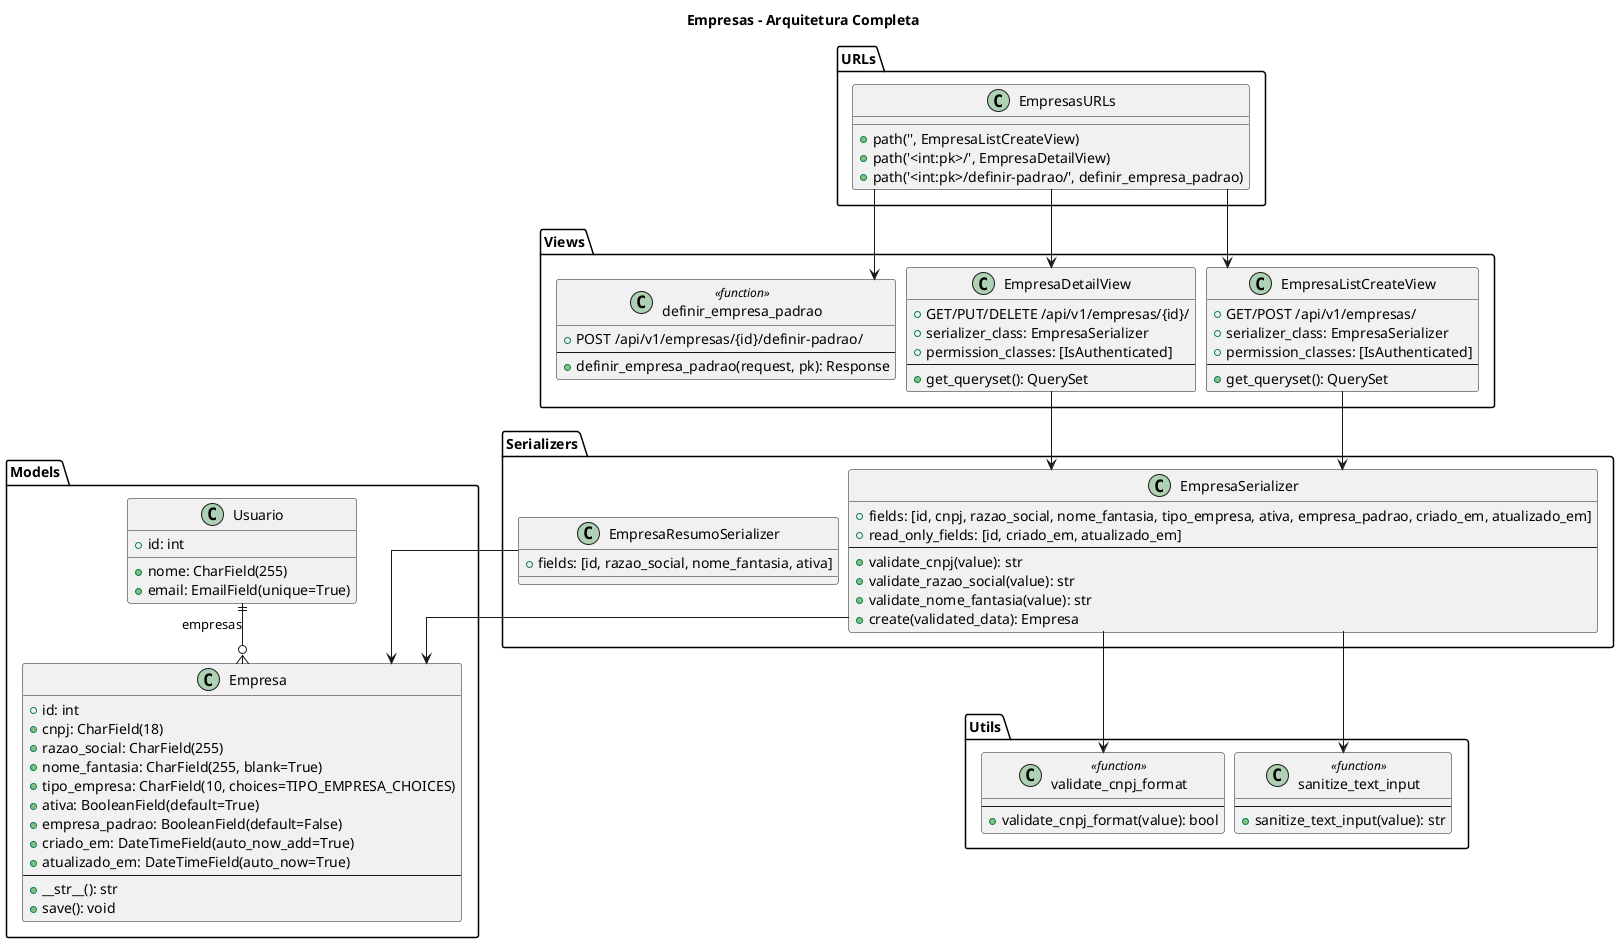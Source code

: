 @startuml empresas_complete
!define DIRECTION left to right direction
title Empresas - Arquitetura Completa

skinparam linetype ortho
skinparam nodesep 10
skinparam ranksep 20

package "URLs" {
  class EmpresasURLs {
    +path('', EmpresaListCreateView)
    +path('<int:pk>/', EmpresaDetailView)
    +path('<int:pk>/definir-padrao/', definir_empresa_padrao)
  }
}

package "Views" {
  class EmpresaListCreateView {
    +GET/POST /api/v1/empresas/
    +serializer_class: EmpresaSerializer
    +permission_classes: [IsAuthenticated]
    --
    +get_queryset(): QuerySet
  }
  
  class EmpresaDetailView {
    +GET/PUT/DELETE /api/v1/empresas/{id}/
    +serializer_class: EmpresaSerializer
    +permission_classes: [IsAuthenticated]
    --
    +get_queryset(): QuerySet
  }
  
  class "definir_empresa_padrao" <<function>> {
    +POST /api/v1/empresas/{id}/definir-padrao/
    --
    +definir_empresa_padrao(request, pk): Response
  }
}

package "Serializers" {
  class EmpresaSerializer {
    +fields: [id, cnpj, razao_social, nome_fantasia, tipo_empresa, ativa, empresa_padrao, criado_em, atualizado_em]
    +read_only_fields: [id, criado_em, atualizado_em]
    --
    +validate_cnpj(value): str
    +validate_razao_social(value): str
    +validate_nome_fantasia(value): str
    +create(validated_data): Empresa
  }
  
  class EmpresaResumoSerializer {
    +fields: [id, razao_social, nome_fantasia, ativa]
  }
}

package "Models" {
  class Empresa {
    +id: int
    +cnpj: CharField(18)
    +razao_social: CharField(255)
    +nome_fantasia: CharField(255, blank=True)
    +tipo_empresa: CharField(10, choices=TIPO_EMPRESA_CHOICES)
    +ativa: BooleanField(default=True)
    +empresa_padrao: BooleanField(default=False)
    +criado_em: DateTimeField(auto_now_add=True)
    +atualizado_em: DateTimeField(auto_now=True)
    --
    +__str__(): str
    +save(): void
  }
  
  class Usuario {
    +id: int
    +nome: CharField(255)
    +email: EmailField(unique=True)
  }
}

package "Utils" {
  class "sanitize_text_input" <<function>> {
    --
    +sanitize_text_input(value): str
  }
  
  class "validate_cnpj_format" <<function>> {
    --
    +validate_cnpj_format(value): bool
  }
}

' Relacionamentos URLs -> Views
EmpresasURLs --> EmpresaListCreateView
EmpresasURLs --> EmpresaDetailView
EmpresasURLs --> definir_empresa_padrao

' Relacionamentos Views -> Serializers
EmpresaListCreateView --> EmpresaSerializer
EmpresaDetailView --> EmpresaSerializer

' Relacionamentos Serializers -> Models
EmpresaSerializer --> Empresa
EmpresaResumoSerializer --> Empresa

' Relacionamentos Serializers -> Utils
EmpresaSerializer --> sanitize_text_input
EmpresaSerializer --> validate_cnpj_format

' Relacionamentos entre Models
Usuario ||--o{ Empresa : empresas
@enduml